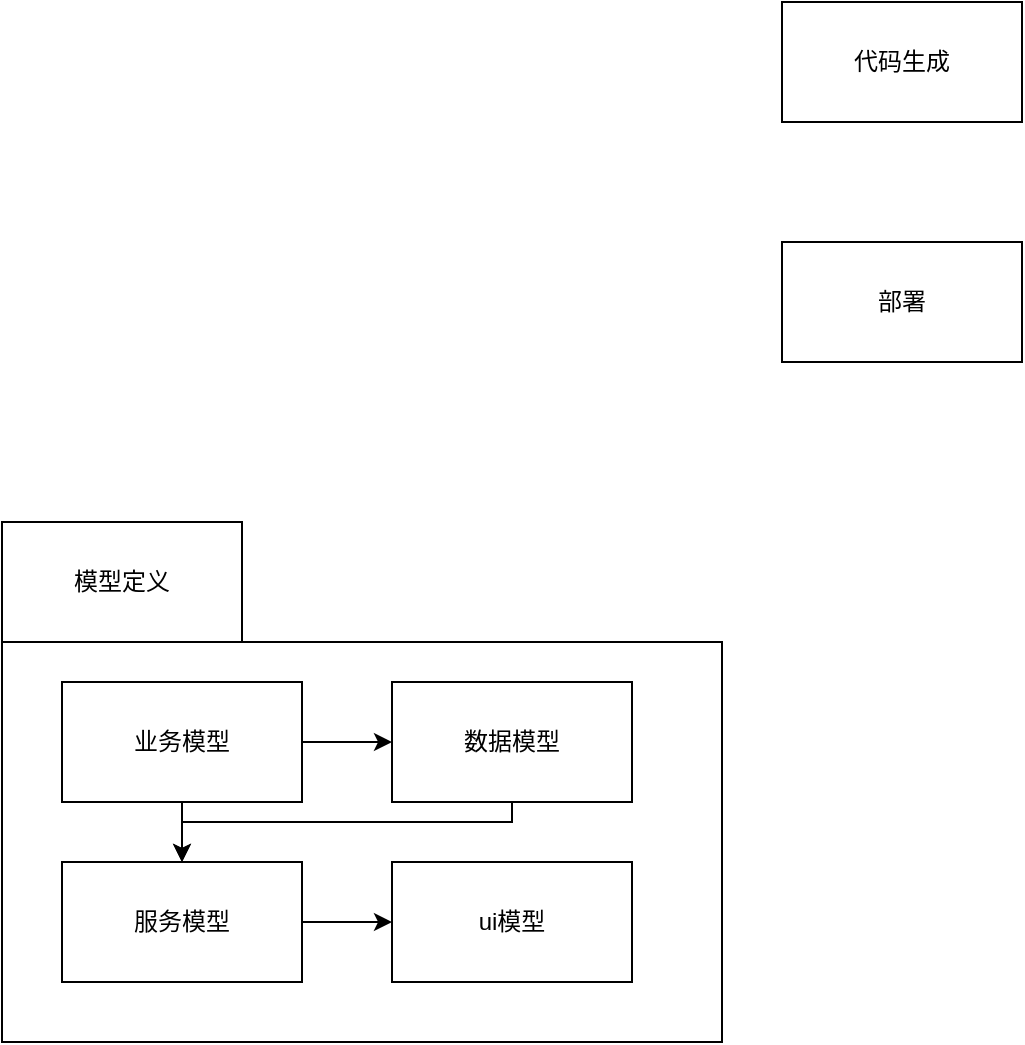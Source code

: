 <mxfile version="20.2.7" type="github">
  <diagram id="l5V3WFINtFmWTGZPloUW" name="第 1 页">
    <mxGraphModel dx="1209" dy="666" grid="1" gridSize="10" guides="1" tooltips="1" connect="1" arrows="1" fold="1" page="1" pageScale="1" pageWidth="827" pageHeight="1169" math="0" shadow="0">
      <root>
        <mxCell id="0" />
        <mxCell id="1" parent="0" />
        <mxCell id="efk_rA2xWzFZ_bPTiWzE-9" value="" style="rounded=0;whiteSpace=wrap;html=1;" vertex="1" parent="1">
          <mxGeometry x="180" y="340" width="360" height="200" as="geometry" />
        </mxCell>
        <mxCell id="efk_rA2xWzFZ_bPTiWzE-1" value="模型定义" style="rounded=0;whiteSpace=wrap;html=1;" vertex="1" parent="1">
          <mxGeometry x="180" y="280" width="120" height="60" as="geometry" />
        </mxCell>
        <mxCell id="efk_rA2xWzFZ_bPTiWzE-2" value="代码生成" style="rounded=0;whiteSpace=wrap;html=1;" vertex="1" parent="1">
          <mxGeometry x="570" y="20" width="120" height="60" as="geometry" />
        </mxCell>
        <mxCell id="efk_rA2xWzFZ_bPTiWzE-3" value="部署" style="rounded=0;whiteSpace=wrap;html=1;" vertex="1" parent="1">
          <mxGeometry x="570" y="140" width="120" height="60" as="geometry" />
        </mxCell>
        <mxCell id="efk_rA2xWzFZ_bPTiWzE-11" style="edgeStyle=orthogonalEdgeStyle;rounded=0;orthogonalLoop=1;jettySize=auto;html=1;exitX=0.5;exitY=1;exitDx=0;exitDy=0;entryX=0.5;entryY=0;entryDx=0;entryDy=0;" edge="1" parent="1" source="efk_rA2xWzFZ_bPTiWzE-5" target="efk_rA2xWzFZ_bPTiWzE-6">
          <mxGeometry relative="1" as="geometry" />
        </mxCell>
        <mxCell id="efk_rA2xWzFZ_bPTiWzE-12" style="edgeStyle=orthogonalEdgeStyle;rounded=0;orthogonalLoop=1;jettySize=auto;html=1;exitX=1;exitY=0.5;exitDx=0;exitDy=0;entryX=0;entryY=0.5;entryDx=0;entryDy=0;" edge="1" parent="1" source="efk_rA2xWzFZ_bPTiWzE-5" target="efk_rA2xWzFZ_bPTiWzE-7">
          <mxGeometry relative="1" as="geometry" />
        </mxCell>
        <mxCell id="efk_rA2xWzFZ_bPTiWzE-5" value="业务模型" style="rounded=0;whiteSpace=wrap;html=1;" vertex="1" parent="1">
          <mxGeometry x="210" y="360" width="120" height="60" as="geometry" />
        </mxCell>
        <mxCell id="efk_rA2xWzFZ_bPTiWzE-14" style="edgeStyle=orthogonalEdgeStyle;rounded=0;orthogonalLoop=1;jettySize=auto;html=1;exitX=1;exitY=0.5;exitDx=0;exitDy=0;entryX=0;entryY=0.5;entryDx=0;entryDy=0;" edge="1" parent="1" source="efk_rA2xWzFZ_bPTiWzE-6" target="efk_rA2xWzFZ_bPTiWzE-10">
          <mxGeometry relative="1" as="geometry" />
        </mxCell>
        <mxCell id="efk_rA2xWzFZ_bPTiWzE-6" value="服务模型" style="rounded=0;whiteSpace=wrap;html=1;" vertex="1" parent="1">
          <mxGeometry x="210" y="450" width="120" height="60" as="geometry" />
        </mxCell>
        <mxCell id="efk_rA2xWzFZ_bPTiWzE-15" style="edgeStyle=orthogonalEdgeStyle;rounded=0;orthogonalLoop=1;jettySize=auto;html=1;exitX=0.5;exitY=1;exitDx=0;exitDy=0;entryX=0.5;entryY=0;entryDx=0;entryDy=0;" edge="1" parent="1" source="efk_rA2xWzFZ_bPTiWzE-7" target="efk_rA2xWzFZ_bPTiWzE-6">
          <mxGeometry relative="1" as="geometry">
            <Array as="points">
              <mxPoint x="435" y="430" />
              <mxPoint x="270" y="430" />
            </Array>
          </mxGeometry>
        </mxCell>
        <mxCell id="efk_rA2xWzFZ_bPTiWzE-7" value="数据模型" style="rounded=0;whiteSpace=wrap;html=1;" vertex="1" parent="1">
          <mxGeometry x="375" y="360" width="120" height="60" as="geometry" />
        </mxCell>
        <mxCell id="efk_rA2xWzFZ_bPTiWzE-10" value="ui模型" style="rounded=0;whiteSpace=wrap;html=1;" vertex="1" parent="1">
          <mxGeometry x="375" y="450" width="120" height="60" as="geometry" />
        </mxCell>
      </root>
    </mxGraphModel>
  </diagram>
</mxfile>
